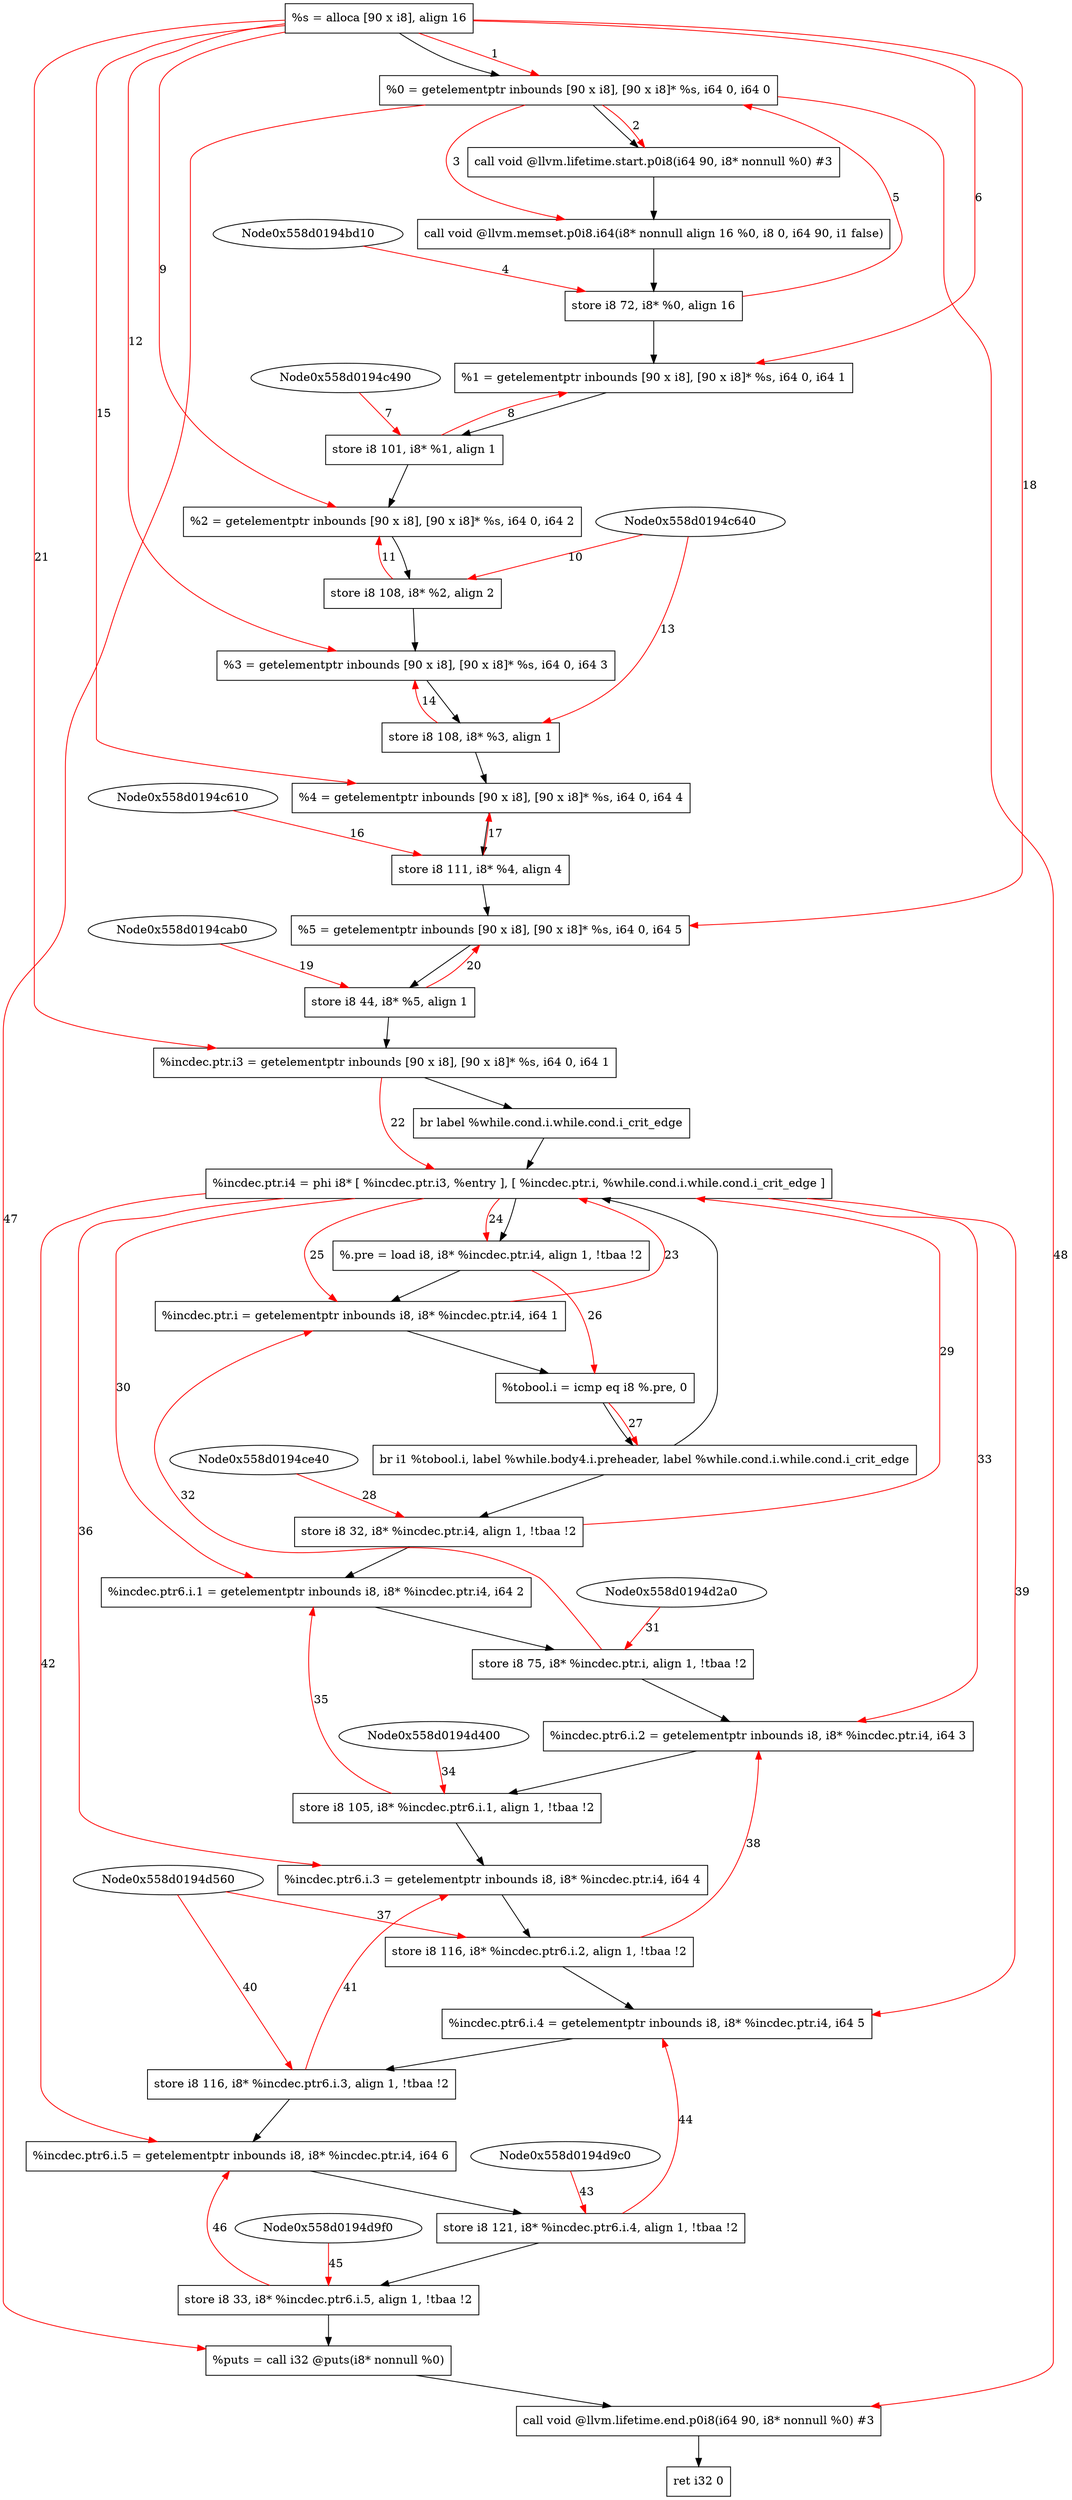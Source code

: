 digraph "CDFG for'main' function" {
	Node0x558d0194b5a8[shape=record, label="  %s = alloca [90 x i8], align 16"]
	Node0x558d0194bc98[shape=record, label="  %0 = getelementptr inbounds [90 x i8], [90 x i8]* %s, i64 0, i64 0"]
	Node0x558d0194bee8[shape=record, label="  call void @llvm.lifetime.start.p0i8(i64 90, i8* nonnull %0) #3"]
	Node0x558d0194c2a8[shape=record, label="  call void @llvm.memset.p0i8.i64(i8* nonnull align 16 %0, i8 0, i64 90, i1 false)"]
	Node0x558d0194c380[shape=record, label="  store i8 72, i8* %0, align 16"]
	Node0x558d0194c418[shape=record, label="  %1 = getelementptr inbounds [90 x i8], [90 x i8]* %s, i64 0, i64 1"]
	Node0x558d0194c4f0[shape=record, label="  store i8 101, i8* %1, align 1"]
	Node0x558d0194c5b8[shape=record, label="  %2 = getelementptr inbounds [90 x i8], [90 x i8]* %s, i64 0, i64 2"]
	Node0x558d0194c6a0[shape=record, label="  store i8 108, i8* %2, align 2"]
	Node0x558d0194c768[shape=record, label="  %3 = getelementptr inbounds [90 x i8], [90 x i8]* %s, i64 0, i64 3"]
	Node0x558d0194c7f0[shape=record, label="  store i8 108, i8* %3, align 1"]
	Node0x558d0194c8b8[shape=record, label="  %4 = getelementptr inbounds [90 x i8], [90 x i8]* %s, i64 0, i64 4"]
	Node0x558d0194c990[shape=record, label="  store i8 111, i8* %4, align 4"]
	Node0x558d0194ca58[shape=record, label="  %5 = getelementptr inbounds [90 x i8], [90 x i8]* %s, i64 0, i64 5"]
	Node0x558d0194cb10[shape=record, label="  store i8 44, i8* %5, align 1"]
	Node0x558d0194cba8[shape=record, label="  %incdec.ptr.i3 = getelementptr inbounds [90 x i8], [90 x i8]* %s, i64 0, i64 1"]
	Node0x558d0194cd98[shape=record, label="  br label %while.cond.i.while.cond.i_crit_edge"]
	Node0x558d0194ce78[shape=record, label="  %incdec.ptr.i4 = phi i8* [ %incdec.ptr.i3, %entry ], [ %incdec.ptr.i, %while.cond.i.while.cond.i_crit_edge ]"]
	Node0x558d0194cf28[shape=record, label="  %.pre = load i8, i8* %incdec.ptr.i4, align 1, !tbaa !2"]
	Node0x558d0194cfa0[shape=record, label="  %incdec.ptr.i = getelementptr inbounds i8, i8* %incdec.ptr.i4, i64 1"]
	Node0x558d0194d020[shape=record, label="  %tobool.i = icmp eq i8 %.pre, 0"]
	Node0x558d0194d158[shape=record, label="  br i1 %tobool.i, label %while.body4.i.preheader, label %while.cond.i.while.cond.i_crit_edge"]
	Node0x558d0194d1d0[shape=record, label="  store i8 32, i8* %incdec.ptr.i4, align 1, !tbaa !2"]
	Node0x558d0194d250[shape=record, label="  %incdec.ptr6.i.1 = getelementptr inbounds i8, i8* %incdec.ptr.i4, i64 2"]
	Node0x558d0194d300[shape=record, label="  store i8 75, i8* %incdec.ptr.i, align 1, !tbaa !2"]
	Node0x558d0194d380[shape=record, label="  %incdec.ptr6.i.2 = getelementptr inbounds i8, i8* %incdec.ptr.i4, i64 3"]
	Node0x558d0194d490[shape=record, label="  store i8 105, i8* %incdec.ptr6.i.1, align 1, !tbaa !2"]
	Node0x558d0194d510[shape=record, label="  %incdec.ptr6.i.3 = getelementptr inbounds i8, i8* %incdec.ptr.i4, i64 4"]
	Node0x558d0194d5f0[shape=record, label="  store i8 116, i8* %incdec.ptr6.i.2, align 1, !tbaa !2"]
	Node0x558d0194d670[shape=record, label="  %incdec.ptr6.i.4 = getelementptr inbounds i8, i8* %incdec.ptr.i4, i64 5"]
	Node0x558d0194d8c0[shape=record, label="  store i8 116, i8* %incdec.ptr6.i.3, align 1, !tbaa !2"]
	Node0x558d0194d940[shape=record, label="  %incdec.ptr6.i.5 = getelementptr inbounds i8, i8* %incdec.ptr.i4, i64 6"]
	Node0x558d0194da50[shape=record, label="  store i8 121, i8* %incdec.ptr6.i.4, align 1, !tbaa !2"]
	Node0x558d0194db00[shape=record, label="  store i8 33, i8* %incdec.ptr6.i.5, align 1, !tbaa !2"]
	Node0x558d0194dc50[shape=record, label="  %puts = call i32 @puts(i8* nonnull %0)"]
	Node0x558d0194de18[shape=record, label="  call void @llvm.lifetime.end.p0i8(i64 90, i8* nonnull %0) #3"]
	Node0x558d0194ded8[shape=record, label="  ret i32 0"]
	Node0x558d0194b5a8 -> Node0x558d0194bc98
	Node0x558d0194bc98 -> Node0x558d0194bee8
	Node0x558d0194bee8 -> Node0x558d0194c2a8
	Node0x558d0194c2a8 -> Node0x558d0194c380
	Node0x558d0194c380 -> Node0x558d0194c418
	Node0x558d0194c418 -> Node0x558d0194c4f0
	Node0x558d0194c4f0 -> Node0x558d0194c5b8
	Node0x558d0194c5b8 -> Node0x558d0194c6a0
	Node0x558d0194c6a0 -> Node0x558d0194c768
	Node0x558d0194c768 -> Node0x558d0194c7f0
	Node0x558d0194c7f0 -> Node0x558d0194c8b8
	Node0x558d0194c8b8 -> Node0x558d0194c990
	Node0x558d0194c990 -> Node0x558d0194ca58
	Node0x558d0194ca58 -> Node0x558d0194cb10
	Node0x558d0194cb10 -> Node0x558d0194cba8
	Node0x558d0194cba8 -> Node0x558d0194cd98
	Node0x558d0194cd98 -> Node0x558d0194ce78
	Node0x558d0194ce78 -> Node0x558d0194cf28
	Node0x558d0194cf28 -> Node0x558d0194cfa0
	Node0x558d0194cfa0 -> Node0x558d0194d020
	Node0x558d0194d020 -> Node0x558d0194d158
	Node0x558d0194d158 -> Node0x558d0194d1d0
	Node0x558d0194d158 -> Node0x558d0194ce78
	Node0x558d0194d1d0 -> Node0x558d0194d250
	Node0x558d0194d250 -> Node0x558d0194d300
	Node0x558d0194d300 -> Node0x558d0194d380
	Node0x558d0194d380 -> Node0x558d0194d490
	Node0x558d0194d490 -> Node0x558d0194d510
	Node0x558d0194d510 -> Node0x558d0194d5f0
	Node0x558d0194d5f0 -> Node0x558d0194d670
	Node0x558d0194d670 -> Node0x558d0194d8c0
	Node0x558d0194d8c0 -> Node0x558d0194d940
	Node0x558d0194d940 -> Node0x558d0194da50
	Node0x558d0194da50 -> Node0x558d0194db00
	Node0x558d0194db00 -> Node0x558d0194dc50
	Node0x558d0194dc50 -> Node0x558d0194de18
	Node0x558d0194de18 -> Node0x558d0194ded8
edge [color=red]
	Node0x558d0194b5a8 -> Node0x558d0194bc98[label="1"]
	Node0x558d0194bc98 -> Node0x558d0194bee8[label="2"]
	Node0x558d0194bc98 -> Node0x558d0194c2a8[label="3"]
	Node0x558d0194bd10 -> Node0x558d0194c380[label="4"]
	Node0x558d0194c380 -> Node0x558d0194bc98[label="5"]
	Node0x558d0194b5a8 -> Node0x558d0194c418[label="6"]
	Node0x558d0194c490 -> Node0x558d0194c4f0[label="7"]
	Node0x558d0194c4f0 -> Node0x558d0194c418[label="8"]
	Node0x558d0194b5a8 -> Node0x558d0194c5b8[label="9"]
	Node0x558d0194c640 -> Node0x558d0194c6a0[label="10"]
	Node0x558d0194c6a0 -> Node0x558d0194c5b8[label="11"]
	Node0x558d0194b5a8 -> Node0x558d0194c768[label="12"]
	Node0x558d0194c640 -> Node0x558d0194c7f0[label="13"]
	Node0x558d0194c7f0 -> Node0x558d0194c768[label="14"]
	Node0x558d0194b5a8 -> Node0x558d0194c8b8[label="15"]
	Node0x558d0194c610 -> Node0x558d0194c990[label="16"]
	Node0x558d0194c990 -> Node0x558d0194c8b8[label="17"]
	Node0x558d0194b5a8 -> Node0x558d0194ca58[label="18"]
	Node0x558d0194cab0 -> Node0x558d0194cb10[label="19"]
	Node0x558d0194cb10 -> Node0x558d0194ca58[label="20"]
	Node0x558d0194b5a8 -> Node0x558d0194cba8[label="21"]
	Node0x558d0194cba8 -> Node0x558d0194ce78[label="22"]
	Node0x558d0194cfa0 -> Node0x558d0194ce78[label="23"]
	Node0x558d0194ce78 -> Node0x558d0194cf28[label="24"]
	Node0x558d0194ce78 -> Node0x558d0194cfa0[label="25"]
	Node0x558d0194cf28 -> Node0x558d0194d020[label="26"]
	Node0x558d0194d020 -> Node0x558d0194d158[label="27"]
	Node0x558d0194ce40 -> Node0x558d0194d1d0[label="28"]
	Node0x558d0194d1d0 -> Node0x558d0194ce78[label="29"]
	Node0x558d0194ce78 -> Node0x558d0194d250[label="30"]
	Node0x558d0194d2a0 -> Node0x558d0194d300[label="31"]
	Node0x558d0194d300 -> Node0x558d0194cfa0[label="32"]
	Node0x558d0194ce78 -> Node0x558d0194d380[label="33"]
	Node0x558d0194d400 -> Node0x558d0194d490[label="34"]
	Node0x558d0194d490 -> Node0x558d0194d250[label="35"]
	Node0x558d0194ce78 -> Node0x558d0194d510[label="36"]
	Node0x558d0194d560 -> Node0x558d0194d5f0[label="37"]
	Node0x558d0194d5f0 -> Node0x558d0194d380[label="38"]
	Node0x558d0194ce78 -> Node0x558d0194d670[label="39"]
	Node0x558d0194d560 -> Node0x558d0194d8c0[label="40"]
	Node0x558d0194d8c0 -> Node0x558d0194d510[label="41"]
	Node0x558d0194ce78 -> Node0x558d0194d940[label="42"]
	Node0x558d0194d9c0 -> Node0x558d0194da50[label="43"]
	Node0x558d0194da50 -> Node0x558d0194d670[label="44"]
	Node0x558d0194d9f0 -> Node0x558d0194db00[label="45"]
	Node0x558d0194db00 -> Node0x558d0194d940[label="46"]
	Node0x558d0194bc98 -> Node0x558d0194dc50[label="47"]
	Node0x558d0194bc98 -> Node0x558d0194de18[label="48"]
}
